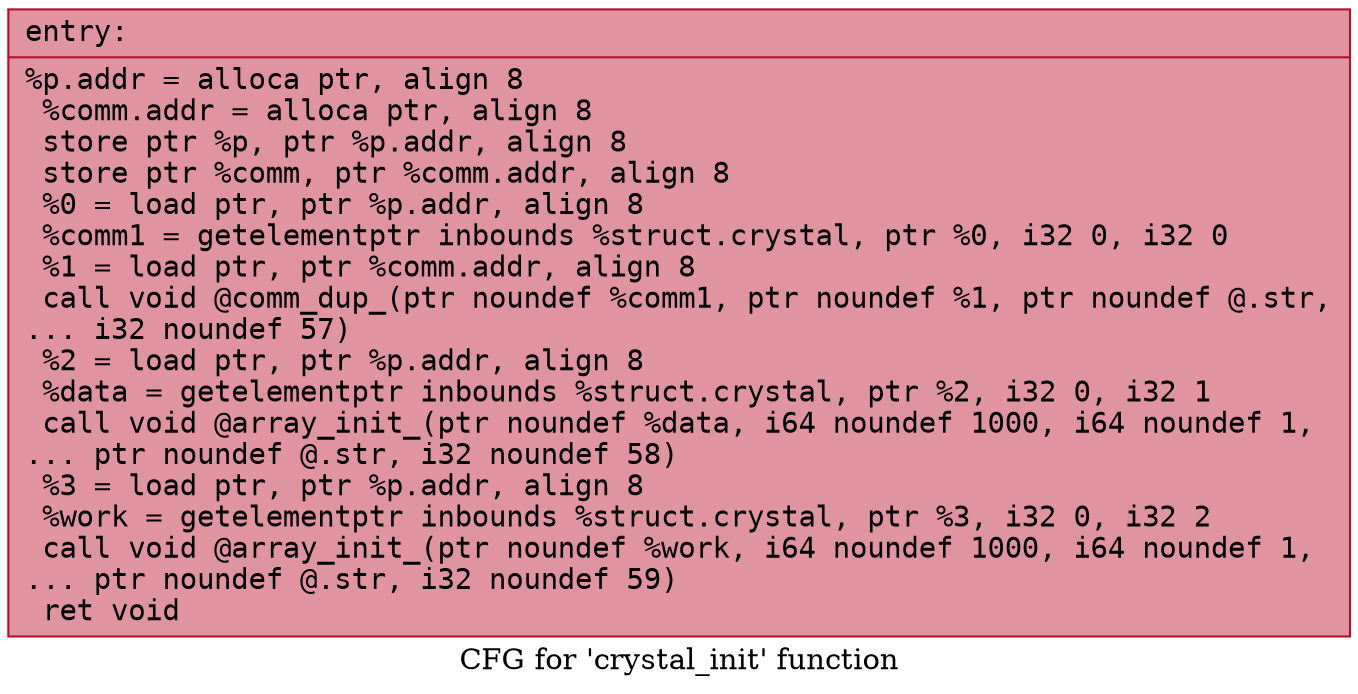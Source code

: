 digraph "CFG for 'crystal_init' function" {
	label="CFG for 'crystal_init' function";

	Node0x559aeb31a9e0 [shape=record,color="#b70d28ff", style=filled, fillcolor="#b70d2870" fontname="Courier",label="{entry:\l|  %p.addr = alloca ptr, align 8\l  %comm.addr = alloca ptr, align 8\l  store ptr %p, ptr %p.addr, align 8\l  store ptr %comm, ptr %comm.addr, align 8\l  %0 = load ptr, ptr %p.addr, align 8\l  %comm1 = getelementptr inbounds %struct.crystal, ptr %0, i32 0, i32 0\l  %1 = load ptr, ptr %comm.addr, align 8\l  call void @comm_dup_(ptr noundef %comm1, ptr noundef %1, ptr noundef @.str,\l... i32 noundef 57)\l  %2 = load ptr, ptr %p.addr, align 8\l  %data = getelementptr inbounds %struct.crystal, ptr %2, i32 0, i32 1\l  call void @array_init_(ptr noundef %data, i64 noundef 1000, i64 noundef 1,\l... ptr noundef @.str, i32 noundef 58)\l  %3 = load ptr, ptr %p.addr, align 8\l  %work = getelementptr inbounds %struct.crystal, ptr %3, i32 0, i32 2\l  call void @array_init_(ptr noundef %work, i64 noundef 1000, i64 noundef 1,\l... ptr noundef @.str, i32 noundef 59)\l  ret void\l}"];
}
